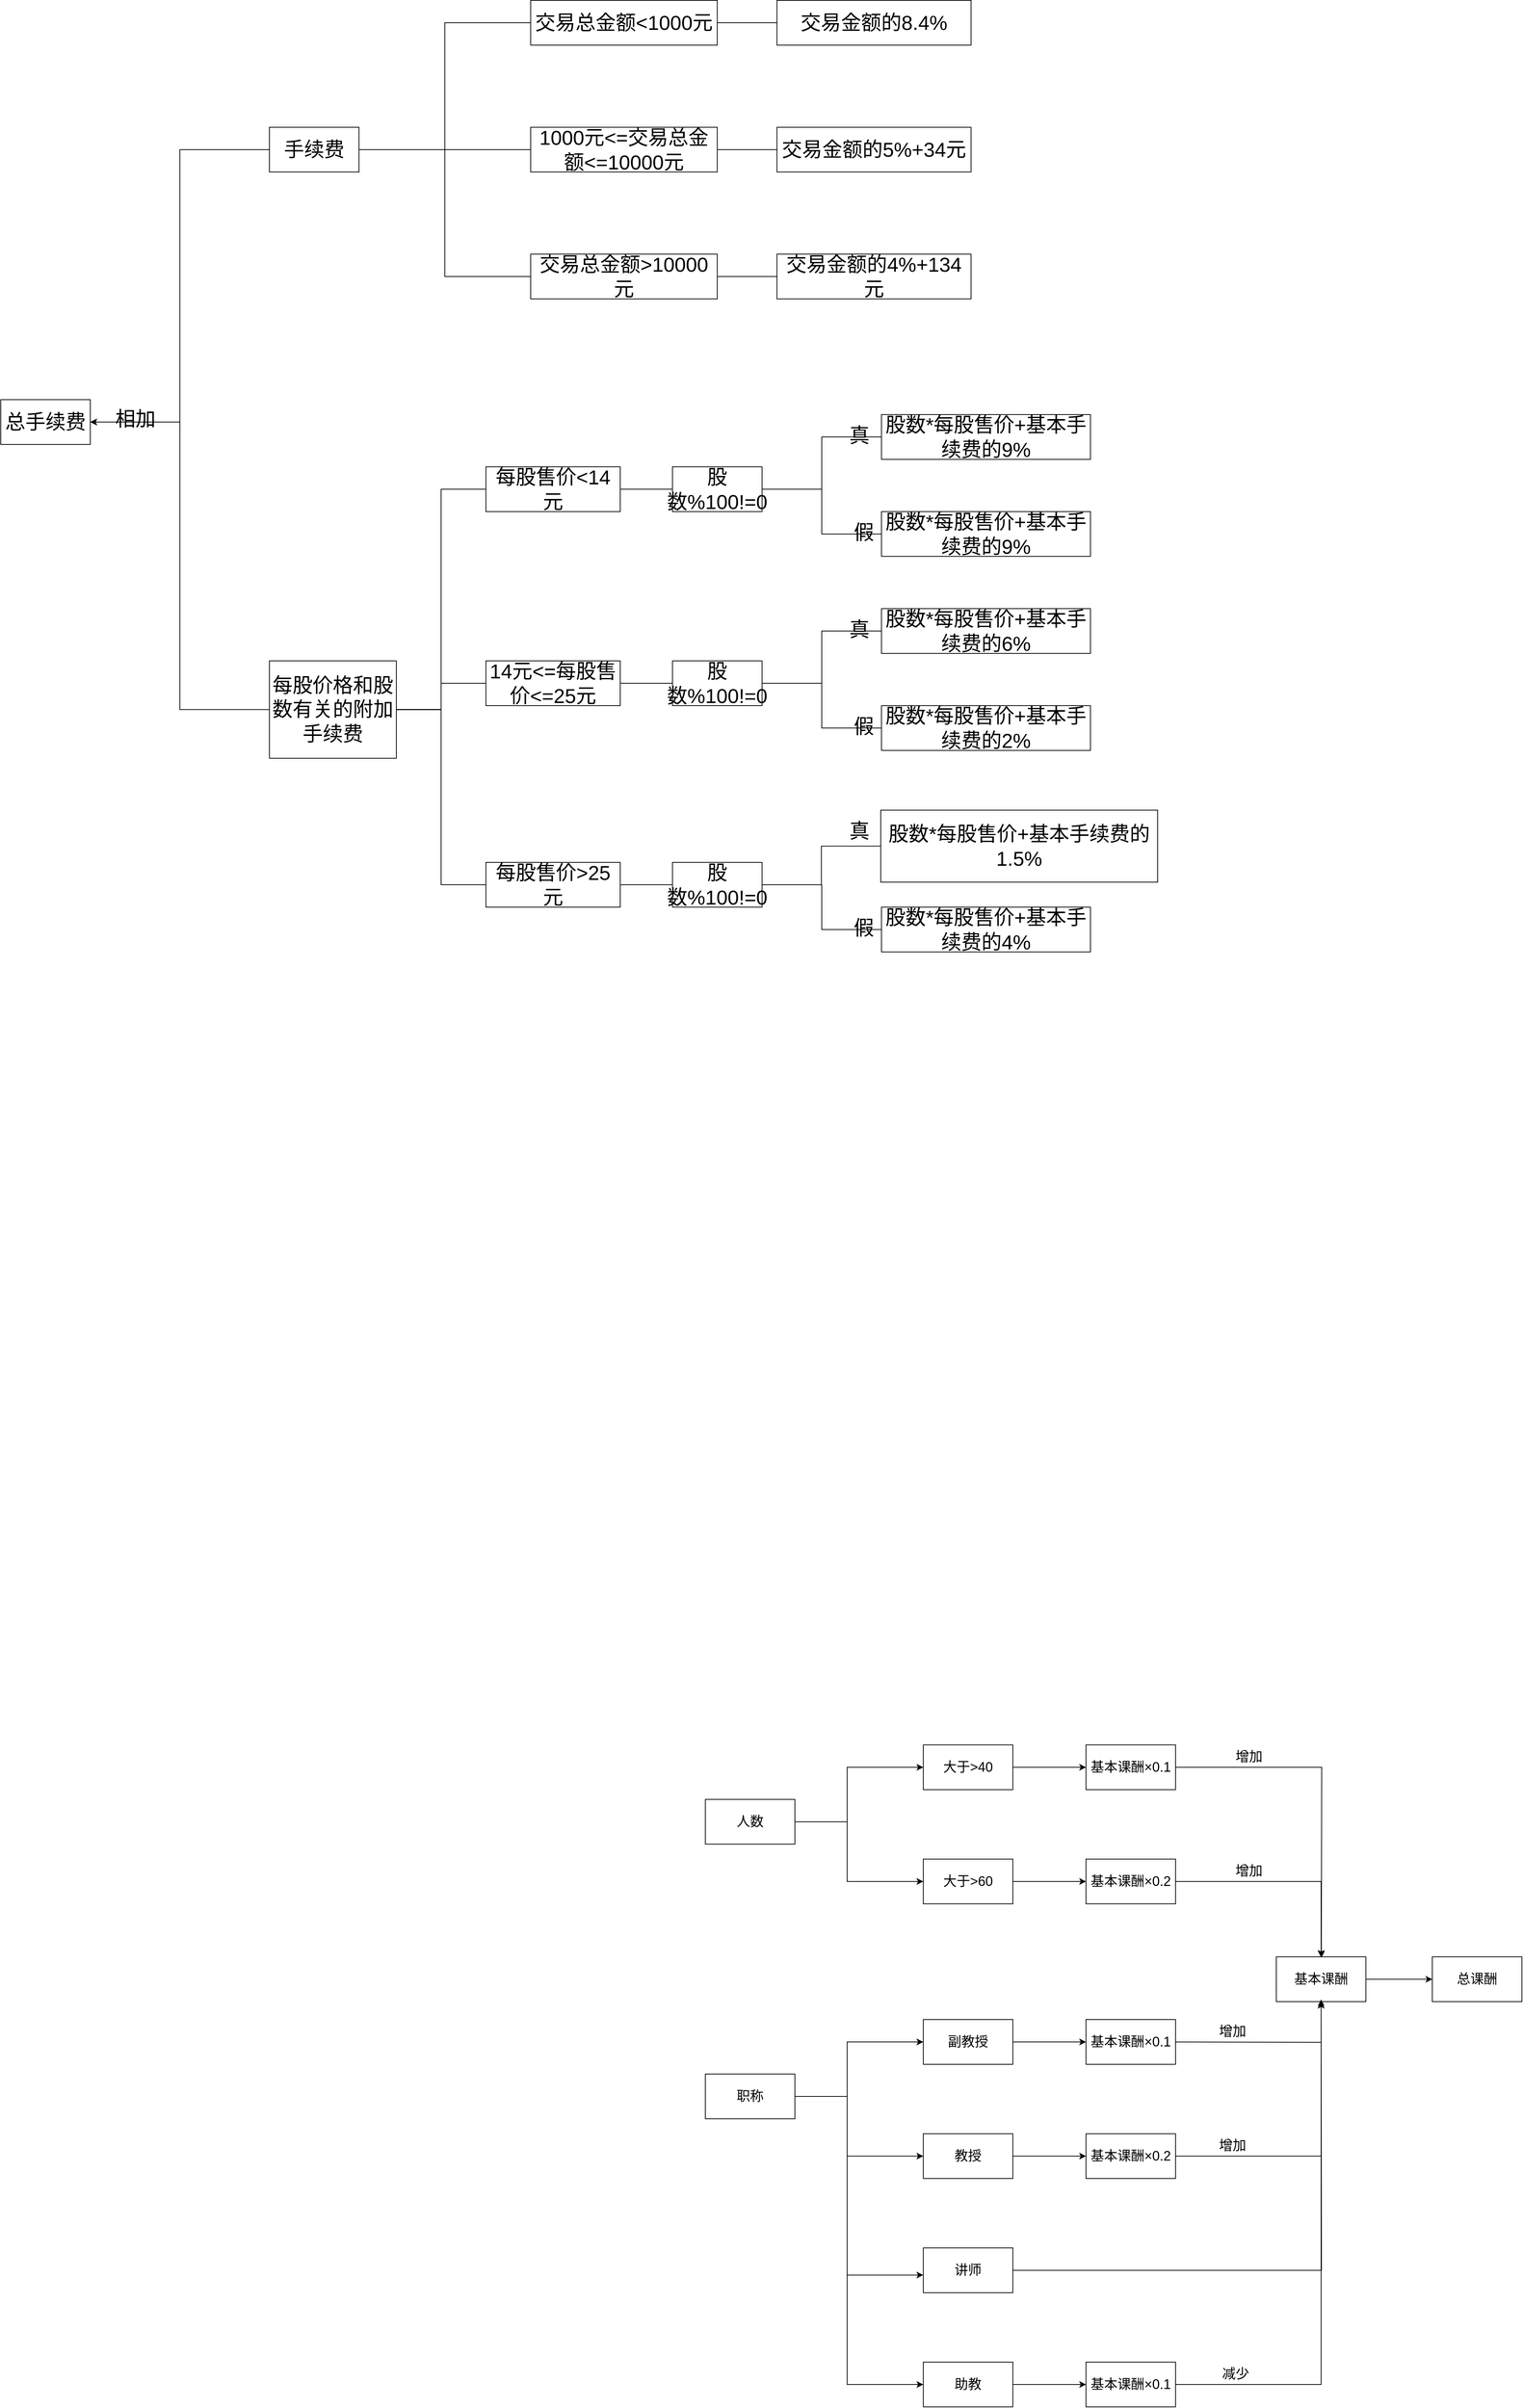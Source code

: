 <mxfile version="24.4.0" type="github">
  <diagram name="第 1 页" id="8UBZb_nB_1E6maDT3KKI">
    <mxGraphModel dx="3440" dy="1115" grid="0" gridSize="10" guides="1" tooltips="1" connect="1" arrows="1" fold="1" page="0" pageScale="1" pageWidth="827" pageHeight="1169" math="0" shadow="0">
      <root>
        <mxCell id="0" />
        <mxCell id="1" parent="0" />
        <mxCell id="7TrPOLzpwQCSaJe59OKQ-1" style="edgeStyle=orthogonalEdgeStyle;rounded=0;orthogonalLoop=1;jettySize=auto;html=1;exitX=1;exitY=0.5;exitDx=0;exitDy=0;entryX=0;entryY=0.5;entryDx=0;entryDy=0;startArrow=none;startFill=0;endArrow=none;endFill=0;fontSize=27;spacingTop=0;fontFamily=Helvetica;" parent="1" source="7TrPOLzpwQCSaJe59OKQ-4" target="7TrPOLzpwQCSaJe59OKQ-6" edge="1">
          <mxGeometry relative="1" as="geometry" />
        </mxCell>
        <mxCell id="7TrPOLzpwQCSaJe59OKQ-2" style="edgeStyle=orthogonalEdgeStyle;rounded=0;orthogonalLoop=1;jettySize=auto;html=1;exitX=1;exitY=0.5;exitDx=0;exitDy=0;entryX=0;entryY=0.5;entryDx=0;entryDy=0;endArrow=none;endFill=0;fontSize=27;spacingTop=0;fontFamily=Helvetica;" parent="1" source="7TrPOLzpwQCSaJe59OKQ-4" target="7TrPOLzpwQCSaJe59OKQ-12" edge="1">
          <mxGeometry relative="1" as="geometry" />
        </mxCell>
        <mxCell id="7TrPOLzpwQCSaJe59OKQ-3" style="edgeStyle=orthogonalEdgeStyle;rounded=0;orthogonalLoop=1;jettySize=auto;html=1;entryX=1;entryY=0.5;entryDx=0;entryDy=0;fontSize=27;spacingTop=0;fontFamily=Helvetica;" parent="1" source="7TrPOLzpwQCSaJe59OKQ-4" target="7TrPOLzpwQCSaJe59OKQ-20" edge="1">
          <mxGeometry relative="1" as="geometry" />
        </mxCell>
        <mxCell id="7TrPOLzpwQCSaJe59OKQ-4" value="&lt;span style=&quot;font-size: 27px;&quot;&gt;手续费&lt;/span&gt;" style="rounded=0;whiteSpace=wrap;html=1;fontSize=27;spacingTop=0;fontFamily=Helvetica;" parent="1" vertex="1">
          <mxGeometry x="-450" y="342.5" width="120" height="60" as="geometry" />
        </mxCell>
        <mxCell id="7TrPOLzpwQCSaJe59OKQ-5" value="" style="edgeStyle=orthogonalEdgeStyle;rounded=0;orthogonalLoop=1;jettySize=auto;html=1;endArrow=none;endFill=0;fontSize=27;spacingTop=0;fontFamily=Helvetica;" parent="1" source="7TrPOLzpwQCSaJe59OKQ-6" target="7TrPOLzpwQCSaJe59OKQ-7" edge="1">
          <mxGeometry relative="1" as="geometry" />
        </mxCell>
        <mxCell id="7TrPOLzpwQCSaJe59OKQ-6" value="&lt;span style=&quot;font-size: 27px;&quot;&gt;交易总金额&amp;lt;&lt;/span&gt;&lt;span lang=&quot;EN-US&quot; style=&quot;font-size: 27px;&quot;&gt;1000&lt;/span&gt;&lt;span style=&quot;font-size: 27px;&quot;&gt;元&lt;/span&gt;" style="rounded=0;whiteSpace=wrap;html=1;fontSize=27;spacingTop=0;fontFamily=Helvetica;" parent="1" vertex="1">
          <mxGeometry x="-100" y="172.5" width="250" height="60" as="geometry" />
        </mxCell>
        <mxCell id="7TrPOLzpwQCSaJe59OKQ-7" value="&lt;span style=&quot;font-size: 27px;&quot;&gt;交易金额的&lt;/span&gt;&lt;span lang=&quot;EN-US&quot; style=&quot;font-size: 27px;&quot;&gt;8.4%&lt;/span&gt;" style="whiteSpace=wrap;html=1;rounded=0;fontSize=27;spacingTop=0;fontFamily=Helvetica;" parent="1" vertex="1">
          <mxGeometry x="230" y="172.5" width="260" height="60" as="geometry" />
        </mxCell>
        <mxCell id="7TrPOLzpwQCSaJe59OKQ-8" value="" style="edgeStyle=orthogonalEdgeStyle;rounded=0;orthogonalLoop=1;jettySize=auto;html=1;endArrow=none;endFill=0;fontSize=27;spacingTop=0;fontFamily=Helvetica;" parent="1" source="7TrPOLzpwQCSaJe59OKQ-9" target="7TrPOLzpwQCSaJe59OKQ-13" edge="1">
          <mxGeometry relative="1" as="geometry" />
        </mxCell>
        <mxCell id="7TrPOLzpwQCSaJe59OKQ-9" value="&lt;span lang=&quot;EN-US&quot; style=&quot;font-size: 27px;&quot;&gt;1000&lt;/span&gt;&lt;span style=&quot;font-size: 27px;&quot;&gt;元&amp;lt;=&lt;/span&gt;&lt;span style=&quot;font-size: 27px;&quot;&gt;交易总金额&amp;lt;=&lt;/span&gt;&lt;span lang=&quot;EN-US&quot; style=&quot;font-size: 27px;&quot;&gt;10000&lt;/span&gt;&lt;span style=&quot;font-size: 27px;&quot;&gt;元&lt;/span&gt;" style="rounded=0;whiteSpace=wrap;html=1;fontSize=27;spacingTop=0;fontFamily=Helvetica;" parent="1" vertex="1">
          <mxGeometry x="-100" y="342.5" width="250" height="60" as="geometry" />
        </mxCell>
        <mxCell id="7TrPOLzpwQCSaJe59OKQ-10" style="edgeStyle=orthogonalEdgeStyle;rounded=0;orthogonalLoop=1;jettySize=auto;html=1;exitX=1;exitY=0.5;exitDx=0;exitDy=0;entryX=0;entryY=0.5;entryDx=0;entryDy=0;endArrow=none;endFill=0;fontSize=27;spacingTop=0;fontFamily=Helvetica;" parent="1" source="7TrPOLzpwQCSaJe59OKQ-4" target="7TrPOLzpwQCSaJe59OKQ-9" edge="1">
          <mxGeometry relative="1" as="geometry" />
        </mxCell>
        <mxCell id="7TrPOLzpwQCSaJe59OKQ-11" value="" style="edgeStyle=orthogonalEdgeStyle;rounded=0;orthogonalLoop=1;jettySize=auto;html=1;endArrow=none;endFill=0;fontSize=27;spacingTop=0;fontFamily=Helvetica;" parent="1" source="7TrPOLzpwQCSaJe59OKQ-12" target="7TrPOLzpwQCSaJe59OKQ-14" edge="1">
          <mxGeometry relative="1" as="geometry" />
        </mxCell>
        <mxCell id="7TrPOLzpwQCSaJe59OKQ-12" value="&lt;span style=&quot;font-size: 27px;&quot;&gt;交易总金额&amp;gt;&lt;/span&gt;&lt;span lang=&quot;EN-US&quot; style=&quot;font-size: 27px;&quot;&gt;10000&lt;/span&gt;&lt;span style=&quot;font-size: 27px;&quot;&gt;元&lt;/span&gt;" style="rounded=0;whiteSpace=wrap;html=1;fontSize=27;spacingTop=0;fontFamily=Helvetica;" parent="1" vertex="1">
          <mxGeometry x="-100" y="512.5" width="250" height="60" as="geometry" />
        </mxCell>
        <mxCell id="7TrPOLzpwQCSaJe59OKQ-13" value="&lt;span style=&quot;font-size: 27px;&quot;&gt;交易金额的&lt;/span&gt;&lt;span lang=&quot;EN-US&quot; style=&quot;font-size: 27px;&quot;&gt;5%+&lt;/span&gt;&lt;span lang=&quot;EN-US&quot; style=&quot;font-size: 27px;&quot;&gt;34&lt;/span&gt;&lt;span style=&quot;font-size: 27px;&quot;&gt;元&lt;/span&gt;" style="rounded=0;whiteSpace=wrap;html=1;fontSize=27;spacingTop=0;fontFamily=Helvetica;" parent="1" vertex="1">
          <mxGeometry x="230" y="342.5" width="260" height="60" as="geometry" />
        </mxCell>
        <mxCell id="7TrPOLzpwQCSaJe59OKQ-14" value="&lt;span style=&quot;font-size: 27px;&quot;&gt;交易金额的&lt;/span&gt;&lt;span lang=&quot;EN-US&quot; style=&quot;font-size: 27px;&quot;&gt;4%+&lt;/span&gt;&lt;span lang=&quot;EN-US&quot; style=&quot;font-size: 27px;&quot;&gt;134&lt;/span&gt;&lt;span style=&quot;font-size: 27px;&quot;&gt;元&lt;/span&gt;" style="whiteSpace=wrap;html=1;rounded=0;fontSize=27;spacingTop=0;fontFamily=Helvetica;" parent="1" vertex="1">
          <mxGeometry x="230" y="512.5" width="260" height="60" as="geometry" />
        </mxCell>
        <mxCell id="7TrPOLzpwQCSaJe59OKQ-15" value="" style="edgeStyle=orthogonalEdgeStyle;rounded=0;orthogonalLoop=1;jettySize=auto;html=1;endArrow=none;endFill=0;entryX=0;entryY=0.5;entryDx=0;entryDy=0;fontSize=27;spacingTop=0;fontFamily=Helvetica;" parent="1" source="7TrPOLzpwQCSaJe59OKQ-19" target="7TrPOLzpwQCSaJe59OKQ-22" edge="1">
          <mxGeometry relative="1" as="geometry">
            <mxPoint x="-250" y="937.5" as="sourcePoint" />
          </mxGeometry>
        </mxCell>
        <mxCell id="7TrPOLzpwQCSaJe59OKQ-16" style="edgeStyle=orthogonalEdgeStyle;rounded=0;orthogonalLoop=1;jettySize=auto;html=1;entryX=0;entryY=0.5;entryDx=0;entryDy=0;endArrow=none;endFill=0;fontSize=27;spacingTop=0;fontFamily=Helvetica;" parent="1" source="7TrPOLzpwQCSaJe59OKQ-19" target="7TrPOLzpwQCSaJe59OKQ-31" edge="1">
          <mxGeometry relative="1" as="geometry" />
        </mxCell>
        <mxCell id="7TrPOLzpwQCSaJe59OKQ-17" style="edgeStyle=orthogonalEdgeStyle;rounded=0;orthogonalLoop=1;jettySize=auto;html=1;entryX=0;entryY=0.5;entryDx=0;entryDy=0;endArrow=none;endFill=0;fontSize=27;spacingTop=0;fontFamily=Helvetica;" parent="1" source="7TrPOLzpwQCSaJe59OKQ-19" target="7TrPOLzpwQCSaJe59OKQ-40" edge="1">
          <mxGeometry relative="1" as="geometry" />
        </mxCell>
        <mxCell id="7TrPOLzpwQCSaJe59OKQ-18" style="edgeStyle=orthogonalEdgeStyle;rounded=0;orthogonalLoop=1;jettySize=auto;html=1;entryX=1;entryY=0.5;entryDx=0;entryDy=0;fontSize=27;spacingTop=0;fontFamily=Helvetica;" parent="1" source="7TrPOLzpwQCSaJe59OKQ-19" target="7TrPOLzpwQCSaJe59OKQ-20" edge="1">
          <mxGeometry relative="1" as="geometry" />
        </mxCell>
        <mxCell id="7TrPOLzpwQCSaJe59OKQ-19" value="&lt;span style=&quot;font-size: 27px;&quot;&gt;每股价格和股数有关的附加手续费&lt;/span&gt;" style="whiteSpace=wrap;html=1;fontSize=27;spacingTop=0;fontFamily=Helvetica;" parent="1" vertex="1">
          <mxGeometry x="-450" y="1057.5" width="170" height="130.5" as="geometry" />
        </mxCell>
        <mxCell id="7TrPOLzpwQCSaJe59OKQ-20" value="&lt;span style=&quot;font-size: 27px;&quot;&gt;总手续费&lt;/span&gt;" style="rounded=0;whiteSpace=wrap;html=1;fontSize=27;spacingTop=0;fontFamily=Helvetica;" parent="1" vertex="1">
          <mxGeometry x="-810" y="707.5" width="120" height="60" as="geometry" />
        </mxCell>
        <mxCell id="7TrPOLzpwQCSaJe59OKQ-21" value="" style="edgeStyle=orthogonalEdgeStyle;rounded=0;orthogonalLoop=1;jettySize=auto;html=1;endArrow=none;endFill=0;fontSize=27;spacingTop=0;fontFamily=Helvetica;" parent="1" source="7TrPOLzpwQCSaJe59OKQ-22" target="7TrPOLzpwQCSaJe59OKQ-25" edge="1">
          <mxGeometry relative="1" as="geometry" />
        </mxCell>
        <mxCell id="7TrPOLzpwQCSaJe59OKQ-22" value="&lt;span style=&quot;font-size: 27px;&quot;&gt;每股售价&amp;lt;&lt;/span&gt;&lt;span lang=&quot;EN-US&quot; style=&quot;font-size: 27px;&quot;&gt;14&lt;/span&gt;&lt;span style=&quot;font-size: 27px;&quot;&gt;元&lt;/span&gt;" style="whiteSpace=wrap;html=1;fontSize=27;spacingTop=0;fontFamily=Helvetica;" parent="1" vertex="1">
          <mxGeometry x="-160" y="797.5" width="180" height="60" as="geometry" />
        </mxCell>
        <mxCell id="7TrPOLzpwQCSaJe59OKQ-23" value="" style="edgeStyle=orthogonalEdgeStyle;rounded=0;orthogonalLoop=1;jettySize=auto;html=1;entryX=0;entryY=0.5;entryDx=0;entryDy=0;endArrow=none;endFill=0;fontSize=27;spacingTop=0;fontFamily=Helvetica;" parent="1" source="7TrPOLzpwQCSaJe59OKQ-25" target="7TrPOLzpwQCSaJe59OKQ-26" edge="1">
          <mxGeometry relative="1" as="geometry" />
        </mxCell>
        <mxCell id="7TrPOLzpwQCSaJe59OKQ-24" style="edgeStyle=orthogonalEdgeStyle;rounded=0;orthogonalLoop=1;jettySize=auto;html=1;entryX=0;entryY=0.5;entryDx=0;entryDy=0;endArrow=none;endFill=0;fontSize=27;spacingTop=0;fontFamily=Helvetica;" parent="1" source="7TrPOLzpwQCSaJe59OKQ-25" target="7TrPOLzpwQCSaJe59OKQ-28" edge="1">
          <mxGeometry relative="1" as="geometry" />
        </mxCell>
        <mxCell id="7TrPOLzpwQCSaJe59OKQ-25" value="&lt;span style=&quot;font-size: 27px;&quot;&gt;股数%&lt;/span&gt;&lt;span lang=&quot;EN-US&quot; style=&quot;font-size: 27px;&quot;&gt;100!=0&lt;/span&gt;" style="whiteSpace=wrap;html=1;fontSize=27;spacingTop=0;fontFamily=Helvetica;" parent="1" vertex="1">
          <mxGeometry x="90" y="797.5" width="120" height="60" as="geometry" />
        </mxCell>
        <mxCell id="7TrPOLzpwQCSaJe59OKQ-26" value="&lt;span style=&quot;font-size: 27px;&quot;&gt;股数*每股售价+&lt;/span&gt;&lt;span style=&quot;font-size: 27px;&quot;&gt;基本手续费的&lt;/span&gt;&lt;span lang=&quot;EN-US&quot; style=&quot;font-size: 27px;&quot;&gt;9%&lt;/span&gt;" style="whiteSpace=wrap;html=1;fontSize=27;spacingTop=0;fontFamily=Helvetica;" parent="1" vertex="1">
          <mxGeometry x="370" y="727.5" width="280" height="60" as="geometry" />
        </mxCell>
        <mxCell id="7TrPOLzpwQCSaJe59OKQ-27" value="真" style="text;html=1;align=center;verticalAlign=middle;resizable=0;points=[];autosize=1;strokeColor=none;fillColor=none;fontSize=27;spacingTop=0;fontFamily=Helvetica;" parent="1" vertex="1">
          <mxGeometry x="317" y="734.5" width="45" height="42" as="geometry" />
        </mxCell>
        <mxCell id="7TrPOLzpwQCSaJe59OKQ-28" value="&lt;span style=&quot;font-size: 27px;&quot;&gt;股数*每股售价+&lt;/span&gt;&lt;span style=&quot;font-size: 27px;&quot;&gt;基本手续费的&lt;/span&gt;&lt;span lang=&quot;EN-US&quot; style=&quot;font-size: 27px;&quot;&gt;9%&lt;/span&gt;" style="whiteSpace=wrap;html=1;fontSize=27;spacingTop=0;fontFamily=Helvetica;" parent="1" vertex="1">
          <mxGeometry x="370" y="857.5" width="280" height="60" as="geometry" />
        </mxCell>
        <mxCell id="7TrPOLzpwQCSaJe59OKQ-29" value="假" style="text;html=1;align=center;verticalAlign=middle;resizable=0;points=[];autosize=1;strokeColor=none;fillColor=none;fontSize=27;spacingTop=0;fontFamily=Helvetica;" parent="1" vertex="1">
          <mxGeometry x="323" y="864.5" width="45" height="42" as="geometry" />
        </mxCell>
        <mxCell id="7TrPOLzpwQCSaJe59OKQ-30" value="" style="edgeStyle=orthogonalEdgeStyle;rounded=0;orthogonalLoop=1;jettySize=auto;html=1;endArrow=none;endFill=0;fontSize=27;spacingTop=0;fontFamily=Helvetica;" parent="1" source="7TrPOLzpwQCSaJe59OKQ-31" target="7TrPOLzpwQCSaJe59OKQ-34" edge="1">
          <mxGeometry relative="1" as="geometry" />
        </mxCell>
        <mxCell id="7TrPOLzpwQCSaJe59OKQ-31" value="&lt;span lang=&quot;EN-US&quot; style=&quot;font-size: 27px;&quot;&gt;14&lt;/span&gt;&lt;span style=&quot;font-size: 27px;&quot;&gt;元&amp;lt;=&lt;/span&gt;&lt;span lang=&quot;EN-US&quot; style=&quot;font-size: 27px;&quot;&gt;&lt;span style=&quot;font-size: 27px;&quot;&gt;每股售价&amp;lt;=&lt;/span&gt;25&lt;/span&gt;&lt;span style=&quot;font-size: 27px;&quot;&gt;元&lt;/span&gt;" style="whiteSpace=wrap;html=1;fontSize=27;spacingTop=0;fontFamily=Helvetica;" parent="1" vertex="1">
          <mxGeometry x="-160" y="1057.5" width="180" height="60" as="geometry" />
        </mxCell>
        <mxCell id="7TrPOLzpwQCSaJe59OKQ-32" value="" style="edgeStyle=orthogonalEdgeStyle;rounded=0;orthogonalLoop=1;jettySize=auto;html=1;entryX=0;entryY=0.5;entryDx=0;entryDy=0;endArrow=none;endFill=0;fontSize=27;spacingTop=0;fontFamily=Helvetica;" parent="1" source="7TrPOLzpwQCSaJe59OKQ-34" target="7TrPOLzpwQCSaJe59OKQ-35" edge="1">
          <mxGeometry relative="1" as="geometry" />
        </mxCell>
        <mxCell id="7TrPOLzpwQCSaJe59OKQ-33" style="edgeStyle=orthogonalEdgeStyle;rounded=0;orthogonalLoop=1;jettySize=auto;html=1;entryX=0;entryY=0.5;entryDx=0;entryDy=0;endArrow=none;endFill=0;fontSize=27;spacingTop=0;fontFamily=Helvetica;" parent="1" source="7TrPOLzpwQCSaJe59OKQ-34" target="7TrPOLzpwQCSaJe59OKQ-37" edge="1">
          <mxGeometry relative="1" as="geometry" />
        </mxCell>
        <mxCell id="7TrPOLzpwQCSaJe59OKQ-34" value="&lt;span style=&quot;font-size: 27px;&quot;&gt;股数%&lt;/span&gt;&lt;span lang=&quot;EN-US&quot; style=&quot;font-size: 27px;&quot;&gt;100!=0&lt;/span&gt;" style="whiteSpace=wrap;html=1;fontSize=27;spacingTop=0;fontFamily=Helvetica;" parent="1" vertex="1">
          <mxGeometry x="90" y="1057.5" width="120" height="60" as="geometry" />
        </mxCell>
        <mxCell id="7TrPOLzpwQCSaJe59OKQ-35" value="&lt;span style=&quot;font-size: 27px;&quot;&gt;股数*每股售价+&lt;/span&gt;&lt;span style=&quot;font-size: 27px;&quot;&gt;基本手续费的6&lt;/span&gt;&lt;span lang=&quot;EN-US&quot; style=&quot;font-size: 27px;&quot;&gt;%&lt;/span&gt;" style="whiteSpace=wrap;html=1;fontSize=27;spacingTop=0;fontFamily=Helvetica;" parent="1" vertex="1">
          <mxGeometry x="370" y="987.5" width="280" height="60" as="geometry" />
        </mxCell>
        <mxCell id="7TrPOLzpwQCSaJe59OKQ-36" value="真" style="text;html=1;align=center;verticalAlign=middle;resizable=0;points=[];autosize=1;strokeColor=none;fillColor=none;fontSize=27;spacingTop=0;fontFamily=Helvetica;" parent="1" vertex="1">
          <mxGeometry x="317" y="994.5" width="45" height="42" as="geometry" />
        </mxCell>
        <mxCell id="7TrPOLzpwQCSaJe59OKQ-37" value="&lt;span style=&quot;font-size: 27px;&quot;&gt;股数*每股售价+&lt;/span&gt;&lt;span style=&quot;font-size: 27px;&quot;&gt;基本手续费的2&lt;/span&gt;&lt;span lang=&quot;EN-US&quot; style=&quot;font-size: 27px;&quot;&gt;%&lt;/span&gt;" style="whiteSpace=wrap;html=1;fontSize=27;spacingTop=0;fontFamily=Helvetica;" parent="1" vertex="1">
          <mxGeometry x="370" y="1117.5" width="280" height="60" as="geometry" />
        </mxCell>
        <mxCell id="7TrPOLzpwQCSaJe59OKQ-38" value="假" style="text;html=1;align=center;verticalAlign=middle;resizable=0;points=[];autosize=1;strokeColor=none;fillColor=none;fontSize=27;spacingTop=0;fontFamily=Helvetica;" parent="1" vertex="1">
          <mxGeometry x="323" y="1124.5" width="45" height="42" as="geometry" />
        </mxCell>
        <mxCell id="7TrPOLzpwQCSaJe59OKQ-39" value="" style="edgeStyle=orthogonalEdgeStyle;rounded=0;orthogonalLoop=1;jettySize=auto;html=1;endArrow=none;endFill=0;fontSize=27;spacingTop=0;fontFamily=Helvetica;" parent="1" source="7TrPOLzpwQCSaJe59OKQ-40" target="7TrPOLzpwQCSaJe59OKQ-43" edge="1">
          <mxGeometry relative="1" as="geometry" />
        </mxCell>
        <mxCell id="7TrPOLzpwQCSaJe59OKQ-40" value="&lt;span lang=&quot;EN-US&quot; style=&quot;font-size: 27px;&quot;&gt;&lt;span style=&quot;font-size: 27px;&quot;&gt;每股售价&amp;gt;&lt;/span&gt;25&lt;/span&gt;&lt;span style=&quot;font-size: 27px;&quot;&gt;元&lt;/span&gt;" style="whiteSpace=wrap;html=1;fontSize=27;spacingTop=0;fontFamily=Helvetica;" parent="1" vertex="1">
          <mxGeometry x="-160" y="1327.5" width="180" height="60" as="geometry" />
        </mxCell>
        <mxCell id="7TrPOLzpwQCSaJe59OKQ-41" value="" style="edgeStyle=orthogonalEdgeStyle;rounded=0;orthogonalLoop=1;jettySize=auto;html=1;entryX=0;entryY=0.5;entryDx=0;entryDy=0;endArrow=none;endFill=0;fontSize=27;spacingTop=0;fontFamily=Helvetica;" parent="1" source="7TrPOLzpwQCSaJe59OKQ-43" target="7TrPOLzpwQCSaJe59OKQ-44" edge="1">
          <mxGeometry relative="1" as="geometry" />
        </mxCell>
        <mxCell id="7TrPOLzpwQCSaJe59OKQ-42" style="edgeStyle=orthogonalEdgeStyle;rounded=0;orthogonalLoop=1;jettySize=auto;html=1;entryX=0;entryY=0.5;entryDx=0;entryDy=0;endArrow=none;endFill=0;fontSize=27;spacingTop=0;fontFamily=Helvetica;" parent="1" source="7TrPOLzpwQCSaJe59OKQ-43" target="7TrPOLzpwQCSaJe59OKQ-46" edge="1">
          <mxGeometry relative="1" as="geometry" />
        </mxCell>
        <mxCell id="7TrPOLzpwQCSaJe59OKQ-43" value="&lt;span style=&quot;font-size: 27px;&quot;&gt;股数%&lt;/span&gt;&lt;span lang=&quot;EN-US&quot; style=&quot;font-size: 27px;&quot;&gt;100!=0&lt;/span&gt;" style="whiteSpace=wrap;html=1;fontSize=27;spacingTop=0;fontFamily=Helvetica;" parent="1" vertex="1">
          <mxGeometry x="90" y="1327.5" width="120" height="60" as="geometry" />
        </mxCell>
        <mxCell id="7TrPOLzpwQCSaJe59OKQ-44" value="股数*每股售价+基本手续费的1.5%" style="whiteSpace=wrap;html=1;fontSize=27;spacingTop=0;fontFamily=Helvetica;" parent="1" vertex="1">
          <mxGeometry x="369" y="1257.5" width="371" height="96.5" as="geometry" />
        </mxCell>
        <mxCell id="7TrPOLzpwQCSaJe59OKQ-45" value="真" style="text;html=1;align=center;verticalAlign=middle;resizable=0;points=[];autosize=1;strokeColor=none;fillColor=none;fontSize=27;spacingTop=0;fontFamily=Helvetica;" parent="1" vertex="1">
          <mxGeometry x="317" y="1264.5" width="45" height="42" as="geometry" />
        </mxCell>
        <mxCell id="7TrPOLzpwQCSaJe59OKQ-46" value="&lt;span style=&quot;font-size: 27px;&quot;&gt;股数*每股售价+&lt;/span&gt;&lt;span style=&quot;font-size: 27px;&quot;&gt;基本手续费的4&lt;/span&gt;&lt;span lang=&quot;EN-US&quot; style=&quot;font-size: 27px;&quot;&gt;%&lt;/span&gt;" style="whiteSpace=wrap;html=1;fontSize=27;spacingTop=0;fontFamily=Helvetica;" parent="1" vertex="1">
          <mxGeometry x="370" y="1387.5" width="280" height="60" as="geometry" />
        </mxCell>
        <mxCell id="7TrPOLzpwQCSaJe59OKQ-47" value="假" style="text;html=1;align=center;verticalAlign=middle;resizable=0;points=[];autosize=1;strokeColor=none;fillColor=none;fontSize=27;spacingTop=0;fontFamily=Helvetica;" parent="1" vertex="1">
          <mxGeometry x="323" y="1394.5" width="45" height="42" as="geometry" />
        </mxCell>
        <mxCell id="7TrPOLzpwQCSaJe59OKQ-48" value="相加" style="text;html=1;align=center;verticalAlign=middle;resizable=0;points=[];autosize=1;strokeColor=none;fillColor=none;fontSize=27;spacingTop=0;fontFamily=Helvetica;" parent="1" vertex="1">
          <mxGeometry x="-666" y="712.5" width="72" height="42" as="geometry" />
        </mxCell>
        <mxCell id="7TrPOLzpwQCSaJe59OKQ-50" style="edgeStyle=orthogonalEdgeStyle;rounded=0;orthogonalLoop=1;jettySize=auto;html=1;exitX=1;exitY=0.5;exitDx=0;exitDy=0;entryX=0;entryY=0.5;entryDx=0;entryDy=0;fontSize=18;fontFamily=Helvetica;" parent="1" source="7TrPOLzpwQCSaJe59OKQ-52" target="7TrPOLzpwQCSaJe59OKQ-54" edge="1">
          <mxGeometry relative="1" as="geometry">
            <Array as="points">
              <mxPoint x="324" y="2613" />
              <mxPoint x="324" y="2540" />
            </Array>
          </mxGeometry>
        </mxCell>
        <mxCell id="7TrPOLzpwQCSaJe59OKQ-51" style="edgeStyle=orthogonalEdgeStyle;rounded=0;orthogonalLoop=1;jettySize=auto;html=1;exitX=1;exitY=0.5;exitDx=0;exitDy=0;entryX=0;entryY=0.5;entryDx=0;entryDy=0;fontSize=18;fontFamily=Helvetica;" parent="1" source="7TrPOLzpwQCSaJe59OKQ-52" target="7TrPOLzpwQCSaJe59OKQ-56" edge="1">
          <mxGeometry relative="1" as="geometry">
            <Array as="points">
              <mxPoint x="324" y="2613" />
              <mxPoint x="324" y="2693" />
            </Array>
          </mxGeometry>
        </mxCell>
        <mxCell id="7TrPOLzpwQCSaJe59OKQ-52" value="&lt;p class=&quot;MsoNormal&quot; style=&quot;font-size: 18px;&quot;&gt;&lt;span style=&quot;font-size: 18px;&quot;&gt;人数&lt;/span&gt;&lt;/p&gt;" style="rounded=0;whiteSpace=wrap;html=1;fontSize=18;fontFamily=Helvetica;" parent="1" vertex="1">
          <mxGeometry x="134" y="2583" width="120" height="60" as="geometry" />
        </mxCell>
        <mxCell id="7TrPOLzpwQCSaJe59OKQ-53" value="" style="edgeStyle=orthogonalEdgeStyle;rounded=0;orthogonalLoop=1;jettySize=auto;html=1;fontSize=18;fontFamily=Helvetica;" parent="1" source="7TrPOLzpwQCSaJe59OKQ-54" target="7TrPOLzpwQCSaJe59OKQ-58" edge="1">
          <mxGeometry relative="1" as="geometry" />
        </mxCell>
        <mxCell id="7TrPOLzpwQCSaJe59OKQ-54" value="&lt;p class=&quot;MsoNormal&quot; style=&quot;font-size: 18px;&quot;&gt;&lt;font style=&quot;font-size: 18px;&quot;&gt;&lt;span style=&quot;font-size: 18px;&quot;&gt;大于&amp;gt;40&lt;/span&gt;&lt;/font&gt;&lt;/p&gt;" style="whiteSpace=wrap;html=1;rounded=0;fontSize=18;fontFamily=Helvetica;" parent="1" vertex="1">
          <mxGeometry x="426" y="2510" width="120" height="60" as="geometry" />
        </mxCell>
        <mxCell id="7TrPOLzpwQCSaJe59OKQ-55" value="" style="edgeStyle=orthogonalEdgeStyle;rounded=0;orthogonalLoop=1;jettySize=auto;html=1;fontSize=18;fontFamily=Helvetica;" parent="1" source="7TrPOLzpwQCSaJe59OKQ-56" target="7TrPOLzpwQCSaJe59OKQ-60" edge="1">
          <mxGeometry relative="1" as="geometry" />
        </mxCell>
        <mxCell id="7TrPOLzpwQCSaJe59OKQ-56" value="&lt;span style=&quot;font-size: 18px;&quot;&gt;大于&amp;gt;60&lt;/span&gt;" style="whiteSpace=wrap;html=1;rounded=0;fontSize=18;fontFamily=Helvetica;" parent="1" vertex="1">
          <mxGeometry x="426" y="2663" width="120" height="60" as="geometry" />
        </mxCell>
        <mxCell id="7TrPOLzpwQCSaJe59OKQ-57" style="edgeStyle=orthogonalEdgeStyle;rounded=0;orthogonalLoop=1;jettySize=auto;html=1;fontSize=18;fontFamily=Helvetica;" parent="1" source="7TrPOLzpwQCSaJe59OKQ-58" edge="1">
          <mxGeometry relative="1" as="geometry">
            <mxPoint x="959.333" y="2795.333" as="targetPoint" />
          </mxGeometry>
        </mxCell>
        <mxCell id="7TrPOLzpwQCSaJe59OKQ-58" value="&lt;p class=&quot;MsoNormal&quot; style=&quot;font-size: 18px;&quot;&gt;&lt;span style=&quot;font-size: 18px;&quot;&gt;&lt;font style=&quot;font-size: 18px;&quot;&gt;基本课酬&lt;/font&gt;×&lt;font style=&quot;font-size: 18px;&quot;&gt;0.1&lt;/font&gt;&lt;/span&gt;&lt;/p&gt;" style="whiteSpace=wrap;html=1;rounded=0;fontSize=18;fontFamily=Helvetica;" parent="1" vertex="1">
          <mxGeometry x="644" y="2510" width="120" height="60" as="geometry" />
        </mxCell>
        <mxCell id="7TrPOLzpwQCSaJe59OKQ-59" style="edgeStyle=orthogonalEdgeStyle;rounded=0;orthogonalLoop=1;jettySize=auto;html=1;entryX=0.5;entryY=0;entryDx=0;entryDy=0;fontSize=18;fontFamily=Helvetica;" parent="1" source="7TrPOLzpwQCSaJe59OKQ-60" target="7TrPOLzpwQCSaJe59OKQ-74" edge="1">
          <mxGeometry relative="1" as="geometry">
            <Array as="points">
              <mxPoint x="959" y="2693" />
            </Array>
          </mxGeometry>
        </mxCell>
        <mxCell id="7TrPOLzpwQCSaJe59OKQ-60" value="&lt;p class=&quot;MsoNormal&quot; style=&quot;font-size: 18px;&quot;&gt;&lt;span style=&quot;font-size: 18px;&quot;&gt;&lt;font style=&quot;font-size: 18px;&quot;&gt;基本课酬&lt;/font&gt;×&lt;font style=&quot;font-size: 18px;&quot;&gt;0.2&lt;/font&gt;&lt;/span&gt;&lt;/p&gt;" style="whiteSpace=wrap;html=1;rounded=0;fontSize=18;fontFamily=Helvetica;" parent="1" vertex="1">
          <mxGeometry x="644" y="2663" width="120" height="60" as="geometry" />
        </mxCell>
        <mxCell id="7TrPOLzpwQCSaJe59OKQ-61" style="edgeStyle=orthogonalEdgeStyle;rounded=0;orthogonalLoop=1;jettySize=auto;html=1;exitX=1;exitY=0.5;exitDx=0;exitDy=0;entryX=0;entryY=0.5;entryDx=0;entryDy=0;fontSize=18;fontFamily=Helvetica;" parent="1" source="7TrPOLzpwQCSaJe59OKQ-64" target="7TrPOLzpwQCSaJe59OKQ-66" edge="1">
          <mxGeometry relative="1" as="geometry">
            <Array as="points">
              <mxPoint x="324" y="2981" />
              <mxPoint x="324" y="2908" />
            </Array>
          </mxGeometry>
        </mxCell>
        <mxCell id="7TrPOLzpwQCSaJe59OKQ-62" style="edgeStyle=orthogonalEdgeStyle;rounded=0;orthogonalLoop=1;jettySize=auto;html=1;exitX=1;exitY=0.5;exitDx=0;exitDy=0;entryX=0;entryY=0.5;entryDx=0;entryDy=0;fontSize=18;fontFamily=Helvetica;" parent="1" source="7TrPOLzpwQCSaJe59OKQ-64" target="7TrPOLzpwQCSaJe59OKQ-68" edge="1">
          <mxGeometry relative="1" as="geometry">
            <Array as="points">
              <mxPoint x="324" y="2981" />
              <mxPoint x="324" y="3061" />
            </Array>
          </mxGeometry>
        </mxCell>
        <mxCell id="7TrPOLzpwQCSaJe59OKQ-63" style="edgeStyle=orthogonalEdgeStyle;rounded=0;orthogonalLoop=1;jettySize=auto;html=1;entryX=0;entryY=0.5;entryDx=0;entryDy=0;fontSize=18;fontFamily=Helvetica;" parent="1" source="7TrPOLzpwQCSaJe59OKQ-64" target="7TrPOLzpwQCSaJe59OKQ-79" edge="1">
          <mxGeometry relative="1" as="geometry">
            <Array as="points">
              <mxPoint x="324" y="2981" />
              <mxPoint x="324" y="3367" />
            </Array>
          </mxGeometry>
        </mxCell>
        <mxCell id="7TrPOLzpwQCSaJe59OKQ-64" value="&lt;p class=&quot;MsoNormal&quot; style=&quot;font-size: 18px;&quot;&gt;&lt;span style=&quot;font-size: 18px;&quot;&gt;职称&lt;/span&gt;&lt;/p&gt;" style="rounded=0;whiteSpace=wrap;html=1;fontSize=18;fontFamily=Helvetica;" parent="1" vertex="1">
          <mxGeometry x="134" y="2951" width="120" height="60" as="geometry" />
        </mxCell>
        <mxCell id="7TrPOLzpwQCSaJe59OKQ-65" value="" style="edgeStyle=orthogonalEdgeStyle;rounded=0;orthogonalLoop=1;jettySize=auto;html=1;fontSize=18;fontFamily=Helvetica;" parent="1" source="7TrPOLzpwQCSaJe59OKQ-66" target="7TrPOLzpwQCSaJe59OKQ-70" edge="1">
          <mxGeometry relative="1" as="geometry" />
        </mxCell>
        <mxCell id="7TrPOLzpwQCSaJe59OKQ-66" value="&lt;p class=&quot;MsoNormal&quot; style=&quot;font-size: 18px;&quot;&gt;&lt;font style=&quot;font-size: 18px;&quot;&gt;&lt;span style=&quot;font-size: 18px;&quot;&gt;副教授&lt;/span&gt;&lt;/font&gt;&lt;/p&gt;" style="whiteSpace=wrap;html=1;rounded=0;fontSize=18;fontFamily=Helvetica;" parent="1" vertex="1">
          <mxGeometry x="426" y="2878" width="120" height="60" as="geometry" />
        </mxCell>
        <mxCell id="7TrPOLzpwQCSaJe59OKQ-67" value="" style="edgeStyle=orthogonalEdgeStyle;rounded=0;orthogonalLoop=1;jettySize=auto;html=1;fontSize=18;fontFamily=Helvetica;" parent="1" source="7TrPOLzpwQCSaJe59OKQ-68" target="7TrPOLzpwQCSaJe59OKQ-72" edge="1">
          <mxGeometry relative="1" as="geometry" />
        </mxCell>
        <mxCell id="7TrPOLzpwQCSaJe59OKQ-68" value="&lt;span style=&quot;font-size: 18px;&quot;&gt;教授&lt;/span&gt;" style="whiteSpace=wrap;html=1;rounded=0;fontSize=18;fontFamily=Helvetica;" parent="1" vertex="1">
          <mxGeometry x="426" y="3031" width="120" height="60" as="geometry" />
        </mxCell>
        <mxCell id="7TrPOLzpwQCSaJe59OKQ-69" style="edgeStyle=orthogonalEdgeStyle;rounded=0;orthogonalLoop=1;jettySize=auto;html=1;entryX=0.5;entryY=1;entryDx=0;entryDy=0;fontSize=18;fontFamily=Helvetica;" parent="1" target="7TrPOLzpwQCSaJe59OKQ-74" edge="1">
          <mxGeometry relative="1" as="geometry">
            <mxPoint x="749" y="2908" as="sourcePoint" />
            <mxPoint x="914" y="2854" as="targetPoint" />
          </mxGeometry>
        </mxCell>
        <mxCell id="7TrPOLzpwQCSaJe59OKQ-70" value="&lt;p class=&quot;MsoNormal&quot; style=&quot;font-size: 18px;&quot;&gt;&lt;span style=&quot;font-size: 18px;&quot;&gt;&lt;font style=&quot;font-size: 18px;&quot;&gt;基本课酬&lt;/font&gt;×&lt;font style=&quot;font-size: 18px;&quot;&gt;0.1&lt;/font&gt;&lt;/span&gt;&lt;/p&gt;" style="whiteSpace=wrap;html=1;rounded=0;fontSize=18;fontFamily=Helvetica;" parent="1" vertex="1">
          <mxGeometry x="644" y="2878" width="120" height="60" as="geometry" />
        </mxCell>
        <mxCell id="7TrPOLzpwQCSaJe59OKQ-71" style="edgeStyle=orthogonalEdgeStyle;rounded=0;orthogonalLoop=1;jettySize=auto;html=1;entryX=0.5;entryY=1;entryDx=0;entryDy=0;fontSize=18;fontFamily=Helvetica;" parent="1" source="7TrPOLzpwQCSaJe59OKQ-72" target="7TrPOLzpwQCSaJe59OKQ-74" edge="1">
          <mxGeometry relative="1" as="geometry">
            <mxPoint x="957" y="2870" as="targetPoint" />
          </mxGeometry>
        </mxCell>
        <mxCell id="7TrPOLzpwQCSaJe59OKQ-72" value="&lt;p class=&quot;MsoNormal&quot; style=&quot;font-size: 18px;&quot;&gt;&lt;span style=&quot;font-size: 18px;&quot;&gt;&lt;font style=&quot;font-size: 18px;&quot;&gt;基本课酬&lt;/font&gt;×&lt;font style=&quot;font-size: 18px;&quot;&gt;0.2&lt;/font&gt;&lt;/span&gt;&lt;/p&gt;" style="whiteSpace=wrap;html=1;rounded=0;fontSize=18;fontFamily=Helvetica;" parent="1" vertex="1">
          <mxGeometry x="644" y="3031" width="120" height="60" as="geometry" />
        </mxCell>
        <mxCell id="7TrPOLzpwQCSaJe59OKQ-73" style="edgeStyle=orthogonalEdgeStyle;rounded=0;orthogonalLoop=1;jettySize=auto;html=1;fontSize=18;fontFamily=Helvetica;" parent="1" source="7TrPOLzpwQCSaJe59OKQ-74" target="7TrPOLzpwQCSaJe59OKQ-86" edge="1">
          <mxGeometry relative="1" as="geometry" />
        </mxCell>
        <mxCell id="7TrPOLzpwQCSaJe59OKQ-74" value="&lt;p class=&quot;MsoNormal&quot; style=&quot;font-size: 18px;&quot;&gt;&lt;span style=&quot;font-size: 18px;&quot;&gt;基本课酬&lt;/span&gt;&lt;/p&gt;" style="whiteSpace=wrap;html=1;fontSize=18;fontFamily=Helvetica;" parent="1" vertex="1">
          <mxGeometry x="899" y="2794" width="120" height="60" as="geometry" />
        </mxCell>
        <mxCell id="7TrPOLzpwQCSaJe59OKQ-75" style="edgeStyle=orthogonalEdgeStyle;rounded=0;orthogonalLoop=1;jettySize=auto;html=1;fontSize=18;fontFamily=Helvetica;" parent="1" source="7TrPOLzpwQCSaJe59OKQ-76" edge="1">
          <mxGeometry relative="1" as="geometry">
            <mxPoint x="959" y="2851" as="targetPoint" />
          </mxGeometry>
        </mxCell>
        <mxCell id="7TrPOLzpwQCSaJe59OKQ-76" value="&lt;font style=&quot;font-size: 18px;&quot;&gt;&lt;span style=&quot;font-size: 18px;&quot;&gt;讲师&lt;/span&gt;&lt;/font&gt;" style="whiteSpace=wrap;html=1;rounded=0;fontSize=18;fontFamily=Helvetica;" parent="1" vertex="1">
          <mxGeometry x="426" y="3184" width="120" height="60" as="geometry" />
        </mxCell>
        <mxCell id="7TrPOLzpwQCSaJe59OKQ-77" style="edgeStyle=orthogonalEdgeStyle;rounded=0;orthogonalLoop=1;jettySize=auto;html=1;entryX=0;entryY=0.606;entryDx=0;entryDy=0;entryPerimeter=0;fontSize=18;fontFamily=Helvetica;" parent="1" source="7TrPOLzpwQCSaJe59OKQ-64" target="7TrPOLzpwQCSaJe59OKQ-76" edge="1">
          <mxGeometry relative="1" as="geometry">
            <Array as="points">
              <mxPoint x="324" y="2981" />
              <mxPoint x="324" y="3220" />
            </Array>
          </mxGeometry>
        </mxCell>
        <mxCell id="7TrPOLzpwQCSaJe59OKQ-78" style="edgeStyle=orthogonalEdgeStyle;rounded=0;orthogonalLoop=1;jettySize=auto;html=1;entryX=0;entryY=0.5;entryDx=0;entryDy=0;fontSize=18;fontFamily=Helvetica;" parent="1" source="7TrPOLzpwQCSaJe59OKQ-79" target="7TrPOLzpwQCSaJe59OKQ-87" edge="1">
          <mxGeometry relative="1" as="geometry" />
        </mxCell>
        <mxCell id="7TrPOLzpwQCSaJe59OKQ-79" value="&lt;font style=&quot;font-size: 18px;&quot;&gt;&lt;span style=&quot;font-size: 18px;&quot;&gt;助教&lt;/span&gt;&lt;/font&gt;" style="whiteSpace=wrap;html=1;rounded=0;fontSize=18;fontFamily=Helvetica;" parent="1" vertex="1">
          <mxGeometry x="426" y="3337" width="120" height="60" as="geometry" />
        </mxCell>
        <mxCell id="7TrPOLzpwQCSaJe59OKQ-80" style="edgeStyle=orthogonalEdgeStyle;rounded=0;orthogonalLoop=1;jettySize=auto;html=1;exitX=1;exitY=0.5;exitDx=0;exitDy=0;fontSize=18;fontFamily=Helvetica;entryX=0.5;entryY=1;entryDx=0;entryDy=0;" parent="1" source="7TrPOLzpwQCSaJe59OKQ-87" target="7TrPOLzpwQCSaJe59OKQ-74" edge="1">
          <mxGeometry relative="1" as="geometry">
            <mxPoint x="772" y="3371" as="sourcePoint" />
            <mxPoint x="1049" y="2960" as="targetPoint" />
          </mxGeometry>
        </mxCell>
        <mxCell id="7TrPOLzpwQCSaJe59OKQ-81" value="增加" style="text;html=1;align=center;verticalAlign=middle;resizable=0;points=[];autosize=1;strokeColor=none;fillColor=none;fontSize=18;fontFamily=Helvetica;" parent="1" vertex="1">
          <mxGeometry x="835" y="2509" width="54" height="34" as="geometry" />
        </mxCell>
        <mxCell id="7TrPOLzpwQCSaJe59OKQ-82" value="增加" style="text;html=1;align=center;verticalAlign=middle;resizable=0;points=[];autosize=1;strokeColor=none;fillColor=none;fontSize=18;fontFamily=Helvetica;" parent="1" vertex="1">
          <mxGeometry x="835" y="2662" width="54" height="34" as="geometry" />
        </mxCell>
        <mxCell id="7TrPOLzpwQCSaJe59OKQ-83" value="增加" style="text;html=1;align=center;verticalAlign=middle;resizable=0;points=[];autosize=1;strokeColor=none;fillColor=none;fontSize=18;fontFamily=Helvetica;" parent="1" vertex="1">
          <mxGeometry x="813" y="2877" width="54" height="34" as="geometry" />
        </mxCell>
        <mxCell id="7TrPOLzpwQCSaJe59OKQ-84" value="增加" style="text;html=1;align=center;verticalAlign=middle;resizable=0;points=[];autosize=1;strokeColor=none;fillColor=none;fontSize=18;fontFamily=Helvetica;" parent="1" vertex="1">
          <mxGeometry x="813" y="3030" width="54" height="34" as="geometry" />
        </mxCell>
        <mxCell id="7TrPOLzpwQCSaJe59OKQ-85" value="减少" style="text;html=1;align=center;verticalAlign=middle;resizable=0;points=[];autosize=1;strokeColor=none;fillColor=none;fontSize=18;fontFamily=Helvetica;" parent="1" vertex="1">
          <mxGeometry x="817" y="3336" width="54" height="34" as="geometry" />
        </mxCell>
        <mxCell id="7TrPOLzpwQCSaJe59OKQ-86" value="&lt;p class=&quot;MsoNormal&quot; style=&quot;font-size: 18px;&quot;&gt;&lt;span style=&quot;font-size: 18px;&quot;&gt;总课酬&lt;/span&gt;&lt;/p&gt;" style="whiteSpace=wrap;html=1;fontSize=18;fontFamily=Helvetica;" parent="1" vertex="1">
          <mxGeometry x="1108" y="2794" width="120" height="60" as="geometry" />
        </mxCell>
        <mxCell id="7TrPOLzpwQCSaJe59OKQ-87" value="&lt;p class=&quot;MsoNormal&quot; style=&quot;font-size: 18px;&quot;&gt;&lt;span style=&quot;font-size: 18px;&quot;&gt;&lt;font style=&quot;font-size: 18px;&quot;&gt;基本课酬&lt;/font&gt;×&lt;font style=&quot;font-size: 18px;&quot;&gt;0.1&lt;/font&gt;&lt;/span&gt;&lt;/p&gt;" style="whiteSpace=wrap;html=1;rounded=0;fontSize=18;fontFamily=Helvetica;" parent="1" vertex="1">
          <mxGeometry x="644" y="3337" width="120" height="60" as="geometry" />
        </mxCell>
      </root>
    </mxGraphModel>
  </diagram>
</mxfile>
